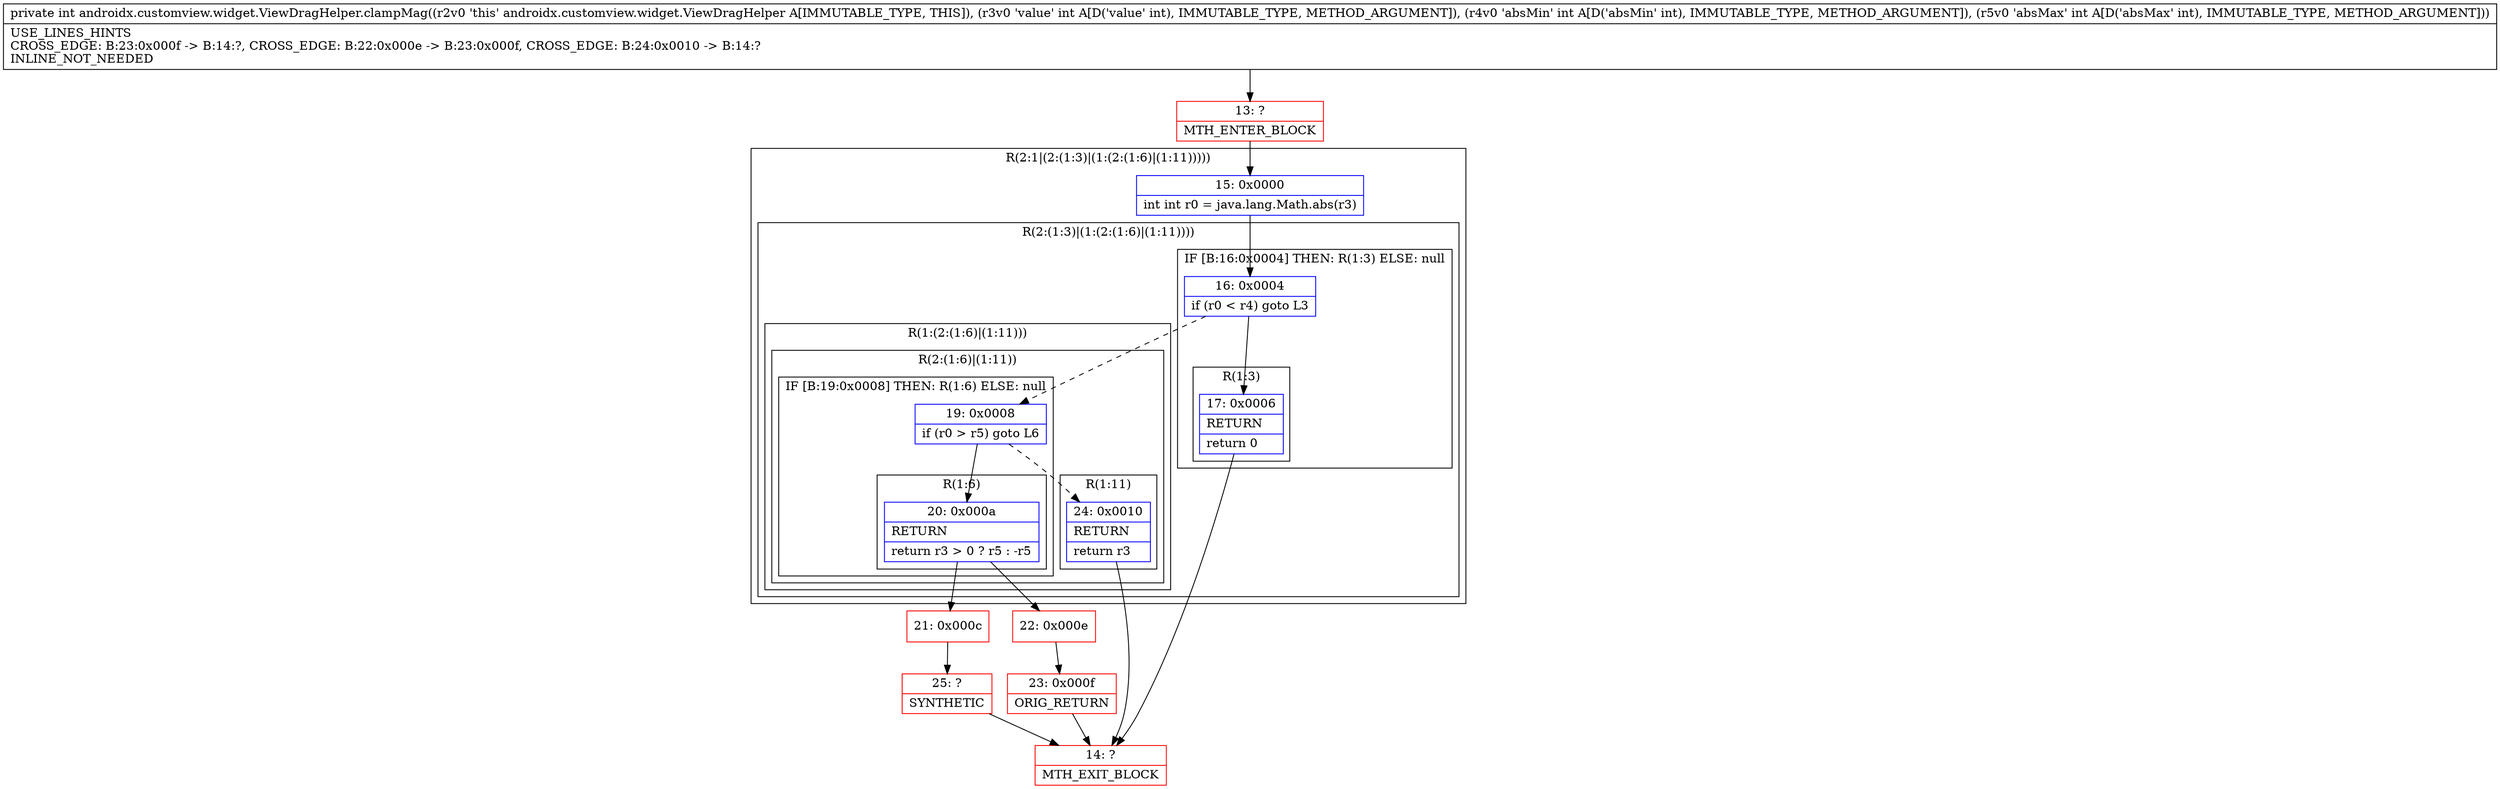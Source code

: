 digraph "CFG forandroidx.customview.widget.ViewDragHelper.clampMag(III)I" {
subgraph cluster_Region_476826158 {
label = "R(2:1|(2:(1:3)|(1:(2:(1:6)|(1:11)))))";
node [shape=record,color=blue];
Node_15 [shape=record,label="{15\:\ 0x0000|int int r0 = java.lang.Math.abs(r3)\l}"];
subgraph cluster_Region_1840052603 {
label = "R(2:(1:3)|(1:(2:(1:6)|(1:11))))";
node [shape=record,color=blue];
subgraph cluster_IfRegion_476443921 {
label = "IF [B:16:0x0004] THEN: R(1:3) ELSE: null";
node [shape=record,color=blue];
Node_16 [shape=record,label="{16\:\ 0x0004|if (r0 \< r4) goto L3\l}"];
subgraph cluster_Region_1421489712 {
label = "R(1:3)";
node [shape=record,color=blue];
Node_17 [shape=record,label="{17\:\ 0x0006|RETURN\l|return 0\l}"];
}
}
subgraph cluster_Region_786571172 {
label = "R(1:(2:(1:6)|(1:11)))";
node [shape=record,color=blue];
subgraph cluster_Region_2017895496 {
label = "R(2:(1:6)|(1:11))";
node [shape=record,color=blue];
subgraph cluster_IfRegion_874769946 {
label = "IF [B:19:0x0008] THEN: R(1:6) ELSE: null";
node [shape=record,color=blue];
Node_19 [shape=record,label="{19\:\ 0x0008|if (r0 \> r5) goto L6\l}"];
subgraph cluster_Region_1923874074 {
label = "R(1:6)";
node [shape=record,color=blue];
Node_20 [shape=record,label="{20\:\ 0x000a|RETURN\l|return r3 \> 0 ? r5 : \-r5\l}"];
}
}
subgraph cluster_Region_1998933705 {
label = "R(1:11)";
node [shape=record,color=blue];
Node_24 [shape=record,label="{24\:\ 0x0010|RETURN\l|return r3\l}"];
}
}
}
}
}
Node_13 [shape=record,color=red,label="{13\:\ ?|MTH_ENTER_BLOCK\l}"];
Node_14 [shape=record,color=red,label="{14\:\ ?|MTH_EXIT_BLOCK\l}"];
Node_21 [shape=record,color=red,label="{21\:\ 0x000c}"];
Node_25 [shape=record,color=red,label="{25\:\ ?|SYNTHETIC\l}"];
Node_22 [shape=record,color=red,label="{22\:\ 0x000e}"];
Node_23 [shape=record,color=red,label="{23\:\ 0x000f|ORIG_RETURN\l}"];
MethodNode[shape=record,label="{private int androidx.customview.widget.ViewDragHelper.clampMag((r2v0 'this' androidx.customview.widget.ViewDragHelper A[IMMUTABLE_TYPE, THIS]), (r3v0 'value' int A[D('value' int), IMMUTABLE_TYPE, METHOD_ARGUMENT]), (r4v0 'absMin' int A[D('absMin' int), IMMUTABLE_TYPE, METHOD_ARGUMENT]), (r5v0 'absMax' int A[D('absMax' int), IMMUTABLE_TYPE, METHOD_ARGUMENT]))  | USE_LINES_HINTS\lCROSS_EDGE: B:23:0x000f \-\> B:14:?, CROSS_EDGE: B:22:0x000e \-\> B:23:0x000f, CROSS_EDGE: B:24:0x0010 \-\> B:14:?\lINLINE_NOT_NEEDED\l}"];
MethodNode -> Node_13;Node_15 -> Node_16;
Node_16 -> Node_17;
Node_16 -> Node_19[style=dashed];
Node_17 -> Node_14;
Node_19 -> Node_20;
Node_19 -> Node_24[style=dashed];
Node_20 -> Node_21;
Node_20 -> Node_22;
Node_24 -> Node_14;
Node_13 -> Node_15;
Node_21 -> Node_25;
Node_25 -> Node_14;
Node_22 -> Node_23;
Node_23 -> Node_14;
}

